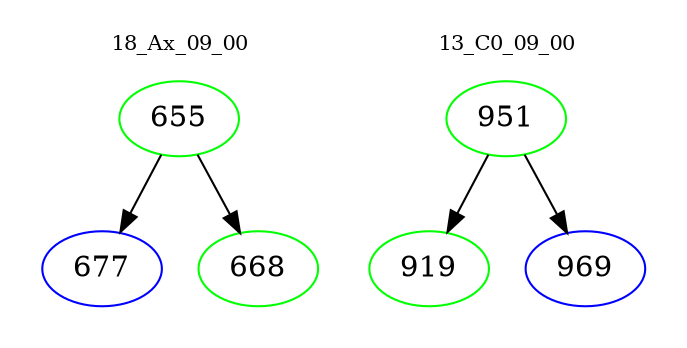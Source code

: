 digraph{
subgraph cluster_0 {
color = white
label = "18_Ax_09_00";
fontsize=10;
T0_655 [label="655", color="green"]
T0_655 -> T0_677 [color="black"]
T0_677 [label="677", color="blue"]
T0_655 -> T0_668 [color="black"]
T0_668 [label="668", color="green"]
}
subgraph cluster_1 {
color = white
label = "13_C0_09_00";
fontsize=10;
T1_951 [label="951", color="green"]
T1_951 -> T1_919 [color="black"]
T1_919 [label="919", color="green"]
T1_951 -> T1_969 [color="black"]
T1_969 [label="969", color="blue"]
}
}
